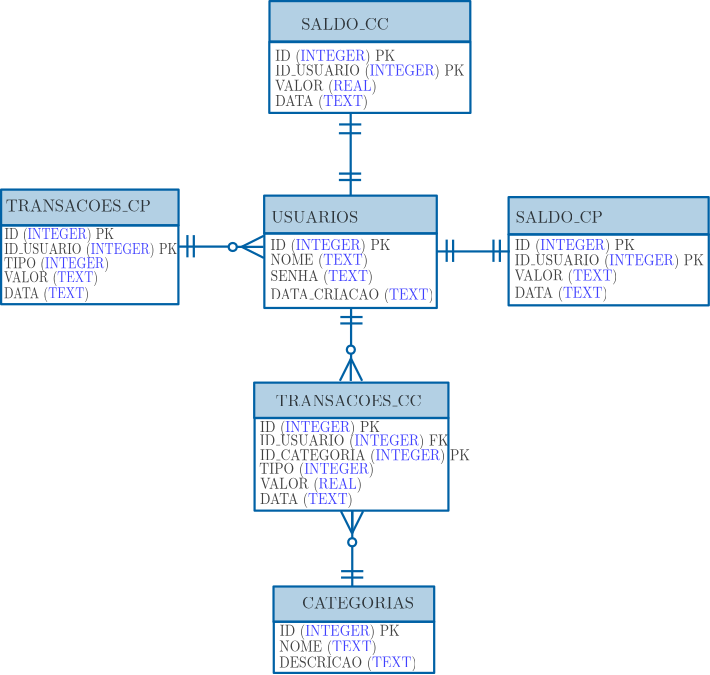 <?xml version="1.0"?>
<!DOCTYPE ipe SYSTEM "ipe.dtd">
<ipe version="70218" creator="Ipe 7.2.28">
<info created="D:20250212142424" modified="D:20250216180057"/>
<ipestyle name="basic">
<symbol name="arrow/arc(spx)">
<path stroke="sym-stroke" fill="sym-stroke" pen="sym-pen">
0 0 m
-1 0.333 l
-1 -0.333 l
h
</path>
</symbol>
<symbol name="arrow/farc(spx)">
<path stroke="sym-stroke" fill="white" pen="sym-pen">
0 0 m
-1 0.333 l
-1 -0.333 l
h
</path>
</symbol>
<symbol name="arrow/ptarc(spx)">
<path stroke="sym-stroke" fill="sym-stroke" pen="sym-pen">
0 0 m
-1 0.333 l
-0.8 0 l
-1 -0.333 l
h
</path>
</symbol>
<symbol name="arrow/fptarc(spx)">
<path stroke="sym-stroke" fill="white" pen="sym-pen">
0 0 m
-1 0.333 l
-0.8 0 l
-1 -0.333 l
h
</path>
</symbol>
<symbol name="mark/circle(sx)" transformations="translations">
<path fill="sym-stroke">
0.6 0 0 0.6 0 0 e
0.4 0 0 0.4 0 0 e
</path>
</symbol>
<symbol name="mark/disk(sx)" transformations="translations">
<path fill="sym-stroke">
0.6 0 0 0.6 0 0 e
</path>
</symbol>
<symbol name="mark/fdisk(sfx)" transformations="translations">
<group>
<path fill="sym-fill">
0.5 0 0 0.5 0 0 e
</path>
<path fill="sym-stroke" fillrule="eofill">
0.6 0 0 0.6 0 0 e
0.4 0 0 0.4 0 0 e
</path>
</group>
</symbol>
<symbol name="mark/box(sx)" transformations="translations">
<path fill="sym-stroke" fillrule="eofill">
-0.6 -0.6 m
0.6 -0.6 l
0.6 0.6 l
-0.6 0.6 l
h
-0.4 -0.4 m
0.4 -0.4 l
0.4 0.4 l
-0.4 0.4 l
h
</path>
</symbol>
<symbol name="mark/square(sx)" transformations="translations">
<path fill="sym-stroke">
-0.6 -0.6 m
0.6 -0.6 l
0.6 0.6 l
-0.6 0.6 l
h
</path>
</symbol>
<symbol name="mark/fsquare(sfx)" transformations="translations">
<group>
<path fill="sym-fill">
-0.5 -0.5 m
0.5 -0.5 l
0.5 0.5 l
-0.5 0.5 l
h
</path>
<path fill="sym-stroke" fillrule="eofill">
-0.6 -0.6 m
0.6 -0.6 l
0.6 0.6 l
-0.6 0.6 l
h
-0.4 -0.4 m
0.4 -0.4 l
0.4 0.4 l
-0.4 0.4 l
h
</path>
</group>
</symbol>
<symbol name="mark/cross(sx)" transformations="translations">
<group>
<path fill="sym-stroke">
-0.43 -0.57 m
0.57 0.43 l
0.43 0.57 l
-0.57 -0.43 l
h
</path>
<path fill="sym-stroke">
-0.43 0.57 m
0.57 -0.43 l
0.43 -0.57 l
-0.57 0.43 l
h
</path>
</group>
</symbol>
<symbol name="arrow/fnormal(spx)">
<path stroke="sym-stroke" fill="white" pen="sym-pen">
0 0 m
-1 0.333 l
-1 -0.333 l
h
</path>
</symbol>
<symbol name="arrow/pointed(spx)">
<path stroke="sym-stroke" fill="sym-stroke" pen="sym-pen">
0 0 m
-1 0.333 l
-0.8 0 l
-1 -0.333 l
h
</path>
</symbol>
<symbol name="arrow/fpointed(spx)">
<path stroke="sym-stroke" fill="white" pen="sym-pen">
0 0 m
-1 0.333 l
-0.8 0 l
-1 -0.333 l
h
</path>
</symbol>
<symbol name="arrow/linear(spx)">
<path stroke="sym-stroke" pen="sym-pen">
-1 0.333 m
0 0 l
-1 -0.333 l
</path>
</symbol>
<symbol name="arrow/fdouble(spx)">
<path stroke="sym-stroke" fill="white" pen="sym-pen">
0 0 m
-1 0.333 l
-1 -0.333 l
h
-1 0 m
-2 0.333 l
-2 -0.333 l
h
</path>
</symbol>
<symbol name="arrow/double(spx)">
<path stroke="sym-stroke" fill="sym-stroke" pen="sym-pen">
0 0 m
-1 0.333 l
-1 -0.333 l
h
-1 0 m
-2 0.333 l
-2 -0.333 l
h
</path>
</symbol>
<symbol name="arrow/mid-normal(spx)">
<path stroke="sym-stroke" fill="sym-stroke" pen="sym-pen">
0.5 0 m
-0.5 0.333 l
-0.5 -0.333 l
h
</path>
</symbol>
<symbol name="arrow/mid-fnormal(spx)">
<path stroke="sym-stroke" fill="white" pen="sym-pen">
0.5 0 m
-0.5 0.333 l
-0.5 -0.333 l
h
</path>
</symbol>
<symbol name="arrow/mid-pointed(spx)">
<path stroke="sym-stroke" fill="sym-stroke" pen="sym-pen">
0.5 0 m
-0.5 0.333 l
-0.3 0 l
-0.5 -0.333 l
h
</path>
</symbol>
<symbol name="arrow/mid-fpointed(spx)">
<path stroke="sym-stroke" fill="white" pen="sym-pen">
0.5 0 m
-0.5 0.333 l
-0.3 0 l
-0.5 -0.333 l
h
</path>
</symbol>
<symbol name="arrow/mid-double(spx)">
<path stroke="sym-stroke" fill="sym-stroke" pen="sym-pen">
1 0 m
0 0.333 l
0 -0.333 l
h
0 0 m
-1 0.333 l
-1 -0.333 l
h
</path>
</symbol>
<symbol name="arrow/mid-fdouble(spx)">
<path stroke="sym-stroke" fill="white" pen="sym-pen">
1 0 m
0 0.333 l
0 -0.333 l
h
0 0 m
-1 0.333 l
-1 -0.333 l
h
</path>
</symbol>
<anglesize name="22.5 deg" value="22.5"/>
<anglesize name="30 deg" value="30"/>
<anglesize name="45 deg" value="45"/>
<anglesize name="60 deg" value="60"/>
<anglesize name="90 deg" value="90"/>
<arrowsize name="large" value="10"/>
<arrowsize name="small" value="5"/>
<arrowsize name="tiny" value="3"/>
<color name="blue" value="0 0 1"/>
<color name="brown" value="0.647 0.165 0.165"/>
<color name="darkblue" value="0 0 0.545"/>
<color name="darkcyan" value="0 0.545 0.545"/>
<color name="darkgray" value="0.663"/>
<color name="darkgreen" value="0 0.392 0"/>
<color name="darkmagenta" value="0.545 0 0.545"/>
<color name="darkorange" value="1 0.549 0"/>
<color name="darkred" value="0.545 0 0"/>
<color name="gold" value="1 0.843 0"/>
<color name="gray" value="0.745"/>
<color name="green" value="0 1 0"/>
<color name="lightblue" value="0.678 0.847 0.902"/>
<color name="lightcyan" value="0.878 1 1"/>
<color name="lightgray" value="0.827"/>
<color name="lightgreen" value="0.565 0.933 0.565"/>
<color name="lightyellow" value="1 1 0.878"/>
<color name="navy" value="0 0 0.502"/>
<color name="orange" value="1 0.647 0"/>
<color name="pink" value="1 0.753 0.796"/>
<color name="purple" value="0.627 0.125 0.941"/>
<color name="red" value="1 0 0"/>
<color name="seagreen" value="0.18 0.545 0.341"/>
<color name="turquoise" value="0.251 0.878 0.816"/>
<color name="violet" value="0.933 0.51 0.933"/>
<color name="yellow" value="1 1 0"/>
<dashstyle name="dash dot dotted" value="[4 2 1 2 1 2] 0"/>
<dashstyle name="dash dotted" value="[4 2 1 2] 0"/>
<dashstyle name="dashed" value="[4] 0"/>
<dashstyle name="dotted" value="[1 3] 0"/>
<gridsize name="10 pts (~3.5 mm)" value="10"/>
<gridsize name="14 pts (~5 mm)" value="14"/>
<gridsize name="16 pts (~6 mm)" value="16"/>
<gridsize name="20 pts (~7 mm)" value="20"/>
<gridsize name="28 pts (~10 mm)" value="28"/>
<gridsize name="32 pts (~12 mm)" value="32"/>
<gridsize name="4 pts" value="4"/>
<gridsize name="56 pts (~20 mm)" value="56"/>
<gridsize name="8 pts (~3 mm)" value="8"/>
<opacity name="10%" value="0.1"/>
<opacity name="30%" value="0.3"/>
<opacity name="50%" value="0.5"/>
<opacity name="75%" value="0.75"/>
<pen name="fat" value="1.2"/>
<pen name="heavier" value="0.8"/>
<pen name="ultrafat" value="2"/>
<symbolsize name="large" value="5"/>
<symbolsize name="small" value="2"/>
<symbolsize name="tiny" value="1.1"/>
<textsize name="Huge" value="\Huge"/>
<textsize name="LARGE" value="\LARGE"/>
<textsize name="Large" value="\Large"/>
<textsize name="footnote" value="\footnotesize"/>
<textsize name="huge" value="\huge"/>
<textsize name="large" value="\large"/>
<textsize name="script" value="\scriptsize"/>
<textsize name="small" value="\small"/>
<textsize name="tiny" value="\tiny"/>
<textstyle name="center" begin="\begin{center}" end="\end{center}"/>
<textstyle name="item" begin="\begin{itemize}\item{}" end="\end{itemize}"/>
<textstyle name="itemize" begin="\begin{itemize}" end="\end{itemize}"/>
<tiling name="falling" angle="-60" step="4" width="1"/>
<tiling name="rising" angle="30" step="4" width="1"/>
</ipestyle>
<ipestyle name="colors">
<color name="aliceblue" value="0.941 0.973 1"/>
<color name="antiquewhite" value="0.98 0.922 0.843"/>
<color name="antiquewhite1" value="1 0.937 0.859"/>
<color name="antiquewhite2" value="0.933 0.875 0.8"/>
<color name="antiquewhite3" value="0.804 0.753 0.69"/>
<color name="antiquewhite4" value="0.545 0.514 0.471"/>
<color name="aquamarine" value="0.498 1 0.831"/>
<color name="aquamarine1" value="0.498 1 0.831"/>
<color name="aquamarine2" value="0.463 0.933 0.776"/>
<color name="aquamarine3" value="0.4 0.804 0.667"/>
<color name="aquamarine4" value="0.271 0.545 0.455"/>
<color name="azure" value="0.941 1 1"/>
<color name="azure1" value="0.941 1 1"/>
<color name="azure2" value="0.878 0.933 0.933"/>
<color name="azure3" value="0.757 0.804 0.804"/>
<color name="azure4" value="0.514 0.545 0.545"/>
<color name="beige" value="0.961 0.961 0.863"/>
<color name="bisque" value="1 0.894 0.769"/>
<color name="bisque1" value="1 0.894 0.769"/>
<color name="bisque2" value="0.933 0.835 0.718"/>
<color name="bisque3" value="0.804 0.718 0.62"/>
<color name="bisque4" value="0.545 0.49 0.42"/>
<color name="black" value="0"/>
<color name="blanchedalmond" value="1 0.922 0.804"/>
<color name="blue" value="0 0 1"/>
<color name="blue1" value="0 0 1"/>
<color name="blue2" value="0 0 0.933"/>
<color name="blue3" value="0 0 0.804"/>
<color name="blue4" value="0 0 0.545"/>
<color name="blueviolet" value="0.541 0.169 0.886"/>
<color name="brown" value="0.647 0.165 0.165"/>
<color name="brown1" value="1 0.251 0.251"/>
<color name="brown2" value="0.933 0.231 0.231"/>
<color name="brown3" value="0.804 0.2 0.2"/>
<color name="brown4" value="0.545 0.137 0.137"/>
<color name="burlywood" value="0.871 0.722 0.529"/>
<color name="burlywood1" value="1 0.827 0.608"/>
<color name="burlywood2" value="0.933 0.773 0.569"/>
<color name="burlywood3" value="0.804 0.667 0.49"/>
<color name="burlywood4" value="0.545 0.451 0.333"/>
<color name="cadetblue" value="0.373 0.62 0.627"/>
<color name="cadetblue1" value="0.596 0.961 1"/>
<color name="cadetblue2" value="0.557 0.898 0.933"/>
<color name="cadetblue3" value="0.478 0.773 0.804"/>
<color name="cadetblue4" value="0.325 0.525 0.545"/>
<color name="chartreuse" value="0.498 1 0"/>
<color name="chartreuse1" value="0.498 1 0"/>
<color name="chartreuse2" value="0.463 0.933 0"/>
<color name="chartreuse3" value="0.4 0.804 0"/>
<color name="chartreuse4" value="0.271 0.545 0"/>
<color name="chocolate" value="0.824 0.412 0.118"/>
<color name="chocolate1" value="1 0.498 0.141"/>
<color name="chocolate2" value="0.933 0.463 0.129"/>
<color name="chocolate3" value="0.804 0.4 0.114"/>
<color name="chocolate4" value="0.545 0.271 0.075"/>
<color name="coral" value="1 0.498 0.314"/>
<color name="coral1" value="1 0.447 0.337"/>
<color name="coral2" value="0.933 0.416 0.314"/>
<color name="coral3" value="0.804 0.357 0.271"/>
<color name="coral4" value="0.545 0.243 0.184"/>
<color name="cornflowerblue" value="0.392 0.584 0.929"/>
<color name="cornsilk" value="1 0.973 0.863"/>
<color name="cornsilk1" value="1 0.973 0.863"/>
<color name="cornsilk2" value="0.933 0.91 0.804"/>
<color name="cornsilk3" value="0.804 0.784 0.694"/>
<color name="cornsilk4" value="0.545 0.533 0.471"/>
<color name="cyan" value="0 1 1"/>
<color name="cyan1" value="0 1 1"/>
<color name="cyan2" value="0 0.933 0.933"/>
<color name="cyan3" value="0 0.804 0.804"/>
<color name="cyan4" value="0 0.545 0.545"/>
<color name="darkblue" value="0 0 0.545"/>
<color name="darkcyan" value="0 0.545 0.545"/>
<color name="darkgoldenrod" value="0.722 0.525 0.043"/>
<color name="darkgoldenrod1" value="1 0.725 0.059"/>
<color name="darkgoldenrod2" value="0.933 0.678 0.055"/>
<color name="darkgoldenrod3" value="0.804 0.584 0.047"/>
<color name="darkgoldenrod4" value="0.545 0.396 0.031"/>
<color name="darkgray" value="0.663"/>
<color name="darkgreen" value="0 0.392 0"/>
<color name="darkgrey" value="0.663"/>
<color name="darkkhaki" value="0.741 0.718 0.42"/>
<color name="darkmagenta" value="0.545 0 0.545"/>
<color name="darkolivegreen" value="0.333 0.42 0.184"/>
<color name="darkolivegreen1" value="0.792 1 0.439"/>
<color name="darkolivegreen2" value="0.737 0.933 0.408"/>
<color name="darkolivegreen3" value="0.635 0.804 0.353"/>
<color name="darkolivegreen4" value="0.431 0.545 0.239"/>
<color name="darkorange" value="1 0.549 0"/>
<color name="darkorange1" value="1 0.498 0"/>
<color name="darkorange2" value="0.933 0.463 0"/>
<color name="darkorange3" value="0.804 0.4 0"/>
<color name="darkorange4" value="0.545 0.271 0"/>
<color name="darkorchid" value="0.6 0.196 0.8"/>
<color name="darkorchid1" value="0.749 0.243 1"/>
<color name="darkorchid2" value="0.698 0.227 0.933"/>
<color name="darkorchid3" value="0.604 0.196 0.804"/>
<color name="darkorchid4" value="0.408 0.133 0.545"/>
<color name="darkred" value="0.545 0 0"/>
<color name="darksalmon" value="0.914 0.588 0.478"/>
<color name="darkseagreen" value="0.561 0.737 0.561"/>
<color name="darkseagreen1" value="0.757 1 0.757"/>
<color name="darkseagreen2" value="0.706 0.933 0.706"/>
<color name="darkseagreen3" value="0.608 0.804 0.608"/>
<color name="darkseagreen4" value="0.412 0.545 0.412"/>
<color name="darkslateblue" value="0.282 0.239 0.545"/>
<color name="darkslategray" value="0.184 0.31 0.31"/>
<color name="darkslategray1" value="0.592 1 1"/>
<color name="darkslategray2" value="0.553 0.933 0.933"/>
<color name="darkslategray3" value="0.475 0.804 0.804"/>
<color name="darkslategray4" value="0.322 0.545 0.545"/>
<color name="darkslategrey" value="0.184 0.31 0.31"/>
<color name="darkturquoise" value="0 0.808 0.82"/>
<color name="darkviolet" value="0.58 0 0.827"/>
<color name="deeppink" value="1 0.078 0.576"/>
<color name="deeppink1" value="1 0.078 0.576"/>
<color name="deeppink2" value="0.933 0.071 0.537"/>
<color name="deeppink3" value="0.804 0.063 0.463"/>
<color name="deeppink4" value="0.545 0.039 0.314"/>
<color name="deepskyblue" value="0 0.749 1"/>
<color name="deepskyblue1" value="0 0.749 1"/>
<color name="deepskyblue2" value="0 0.698 0.933"/>
<color name="deepskyblue3" value="0 0.604 0.804"/>
<color name="deepskyblue4" value="0 0.408 0.545"/>
<color name="dimgray" value="0.412"/>
<color name="dimgrey" value="0.412"/>
<color name="dodgerblue" value="0.118 0.565 1"/>
<color name="dodgerblue1" value="0.118 0.565 1"/>
<color name="dodgerblue2" value="0.11 0.525 0.933"/>
<color name="dodgerblue3" value="0.094 0.455 0.804"/>
<color name="dodgerblue4" value="0.063 0.306 0.545"/>
<color name="firebrick" value="0.698 0.133 0.133"/>
<color name="firebrick1" value="1 0.188 0.188"/>
<color name="firebrick2" value="0.933 0.173 0.173"/>
<color name="firebrick3" value="0.804 0.149 0.149"/>
<color name="firebrick4" value="0.545 0.102 0.102"/>
<color name="floralwhite" value="1 0.98 0.941"/>
<color name="forestgreen" value="0.133 0.545 0.133"/>
<color name="gainsboro" value="0.863"/>
<color name="ghostwhite" value="0.973 0.973 1"/>
<color name="gold" value="1 0.843 0"/>
<color name="gold1" value="1 0.843 0"/>
<color name="gold2" value="0.933 0.788 0"/>
<color name="gold3" value="0.804 0.678 0"/>
<color name="gold4" value="0.545 0.459 0"/>
<color name="goldenrod" value="0.855 0.647 0.125"/>
<color name="goldenrod1" value="1 0.757 0.145"/>
<color name="goldenrod2" value="0.933 0.706 0.133"/>
<color name="goldenrod3" value="0.804 0.608 0.114"/>
<color name="goldenrod4" value="0.545 0.412 0.078"/>
<color name="gray" value="0.745"/>
<color name="gray0" value="0"/>
<color name="gray1" value="0.012"/>
<color name="gray10" value="0.102"/>
<color name="gray100" value="1"/>
<color name="gray11" value="0.11"/>
<color name="gray12" value="0.122"/>
<color name="gray13" value="0.129"/>
<color name="gray14" value="0.141"/>
<color name="gray15" value="0.149"/>
<color name="gray16" value="0.161"/>
<color name="gray17" value="0.169"/>
<color name="gray18" value="0.18"/>
<color name="gray19" value="0.188"/>
<color name="gray2" value="0.02"/>
<color name="gray20" value="0.2"/>
<color name="gray21" value="0.212"/>
<color name="gray22" value="0.22"/>
<color name="gray23" value="0.231"/>
<color name="gray24" value="0.239"/>
<color name="gray25" value="0.251"/>
<color name="gray26" value="0.259"/>
<color name="gray27" value="0.271"/>
<color name="gray28" value="0.278"/>
<color name="gray29" value="0.29"/>
<color name="gray3" value="0.031"/>
<color name="gray30" value="0.302"/>
<color name="gray31" value="0.31"/>
<color name="gray32" value="0.322"/>
<color name="gray33" value="0.329"/>
<color name="gray34" value="0.341"/>
<color name="gray35" value="0.349"/>
<color name="gray36" value="0.361"/>
<color name="gray37" value="0.369"/>
<color name="gray38" value="0.38"/>
<color name="gray39" value="0.388"/>
<color name="gray4" value="0.039"/>
<color name="gray40" value="0.4"/>
<color name="gray41" value="0.412"/>
<color name="gray42" value="0.42"/>
<color name="gray43" value="0.431"/>
<color name="gray44" value="0.439"/>
<color name="gray45" value="0.451"/>
<color name="gray46" value="0.459"/>
<color name="gray47" value="0.471"/>
<color name="gray48" value="0.478"/>
<color name="gray49" value="0.49"/>
<color name="gray5" value="0.051"/>
<color name="gray50" value="0.498"/>
<color name="gray51" value="0.51"/>
<color name="gray52" value="0.522"/>
<color name="gray53" value="0.529"/>
<color name="gray54" value="0.541"/>
<color name="gray55" value="0.549"/>
<color name="gray56" value="0.561"/>
<color name="gray57" value="0.569"/>
<color name="gray58" value="0.58"/>
<color name="gray59" value="0.588"/>
<color name="gray6" value="0.059"/>
<color name="gray60" value="0.6"/>
<color name="gray61" value="0.612"/>
<color name="gray62" value="0.62"/>
<color name="gray63" value="0.631"/>
<color name="gray64" value="0.639"/>
<color name="gray65" value="0.651"/>
<color name="gray66" value="0.659"/>
<color name="gray67" value="0.671"/>
<color name="gray68" value="0.678"/>
<color name="gray69" value="0.69"/>
<color name="gray7" value="0.071"/>
<color name="gray70" value="0.702"/>
<color name="gray71" value="0.71"/>
<color name="gray72" value="0.722"/>
<color name="gray73" value="0.729"/>
<color name="gray74" value="0.741"/>
<color name="gray75" value="0.749"/>
<color name="gray76" value="0.761"/>
<color name="gray77" value="0.769"/>
<color name="gray78" value="0.78"/>
<color name="gray79" value="0.788"/>
<color name="gray8" value="0.078"/>
<color name="gray80" value="0.8"/>
<color name="gray81" value="0.812"/>
<color name="gray82" value="0.82"/>
<color name="gray83" value="0.831"/>
<color name="gray84" value="0.839"/>
<color name="gray85" value="0.851"/>
<color name="gray86" value="0.859"/>
<color name="gray87" value="0.871"/>
<color name="gray88" value="0.878"/>
<color name="gray89" value="0.89"/>
<color name="gray9" value="0.09"/>
<color name="gray90" value="0.898"/>
<color name="gray91" value="0.91"/>
<color name="gray92" value="0.922"/>
<color name="gray93" value="0.929"/>
<color name="gray94" value="0.941"/>
<color name="gray95" value="0.949"/>
<color name="gray96" value="0.961"/>
<color name="gray97" value="0.969"/>
<color name="gray98" value="0.98"/>
<color name="gray99" value="0.988"/>
<color name="green" value="0 1 0"/>
<color name="green1" value="0 1 0"/>
<color name="green2" value="0 0.933 0"/>
<color name="green3" value="0 0.804 0"/>
<color name="green4" value="0 0.545 0"/>
<color name="greenyellow" value="0.678 1 0.184"/>
<color name="grey" value="0.745"/>
<color name="grey0" value="0"/>
<color name="grey1" value="0.012"/>
<color name="grey10" value="0.102"/>
<color name="grey100" value="1"/>
<color name="grey11" value="0.11"/>
<color name="grey12" value="0.122"/>
<color name="grey13" value="0.129"/>
<color name="grey14" value="0.141"/>
<color name="grey15" value="0.149"/>
<color name="grey16" value="0.161"/>
<color name="grey17" value="0.169"/>
<color name="grey18" value="0.18"/>
<color name="grey19" value="0.188"/>
<color name="grey2" value="0.02"/>
<color name="grey20" value="0.2"/>
<color name="grey21" value="0.212"/>
<color name="grey22" value="0.22"/>
<color name="grey23" value="0.231"/>
<color name="grey24" value="0.239"/>
<color name="grey25" value="0.251"/>
<color name="grey26" value="0.259"/>
<color name="grey27" value="0.271"/>
<color name="grey28" value="0.278"/>
<color name="grey29" value="0.29"/>
<color name="grey3" value="0.031"/>
<color name="grey30" value="0.302"/>
<color name="grey31" value="0.31"/>
<color name="grey32" value="0.322"/>
<color name="grey33" value="0.329"/>
<color name="grey34" value="0.341"/>
<color name="grey35" value="0.349"/>
<color name="grey36" value="0.361"/>
<color name="grey37" value="0.369"/>
<color name="grey38" value="0.38"/>
<color name="grey39" value="0.388"/>
<color name="grey4" value="0.039"/>
<color name="grey40" value="0.4"/>
<color name="grey41" value="0.412"/>
<color name="grey42" value="0.42"/>
<color name="grey43" value="0.431"/>
<color name="grey44" value="0.439"/>
<color name="grey45" value="0.451"/>
<color name="grey46" value="0.459"/>
<color name="grey47" value="0.471"/>
<color name="grey48" value="0.478"/>
<color name="grey49" value="0.49"/>
<color name="grey5" value="0.051"/>
<color name="grey50" value="0.498"/>
<color name="grey51" value="0.51"/>
<color name="grey52" value="0.522"/>
<color name="grey53" value="0.529"/>
<color name="grey54" value="0.541"/>
<color name="grey55" value="0.549"/>
<color name="grey56" value="0.561"/>
<color name="grey57" value="0.569"/>
<color name="grey58" value="0.58"/>
<color name="grey59" value="0.588"/>
<color name="grey6" value="0.059"/>
<color name="grey60" value="0.6"/>
<color name="grey61" value="0.612"/>
<color name="grey62" value="0.62"/>
<color name="grey63" value="0.631"/>
<color name="grey64" value="0.639"/>
<color name="grey65" value="0.651"/>
<color name="grey66" value="0.659"/>
<color name="grey67" value="0.671"/>
<color name="grey68" value="0.678"/>
<color name="grey69" value="0.69"/>
<color name="grey7" value="0.071"/>
<color name="grey70" value="0.702"/>
<color name="grey71" value="0.71"/>
<color name="grey72" value="0.722"/>
<color name="grey73" value="0.729"/>
<color name="grey74" value="0.741"/>
<color name="grey75" value="0.749"/>
<color name="grey76" value="0.761"/>
<color name="grey77" value="0.769"/>
<color name="grey78" value="0.78"/>
<color name="grey79" value="0.788"/>
<color name="grey8" value="0.078"/>
<color name="grey80" value="0.8"/>
<color name="grey81" value="0.812"/>
<color name="grey82" value="0.82"/>
<color name="grey83" value="0.831"/>
<color name="grey84" value="0.839"/>
<color name="grey85" value="0.851"/>
<color name="grey86" value="0.859"/>
<color name="grey87" value="0.871"/>
<color name="grey88" value="0.878"/>
<color name="grey89" value="0.89"/>
<color name="grey9" value="0.09"/>
<color name="grey90" value="0.898"/>
<color name="grey91" value="0.91"/>
<color name="grey92" value="0.922"/>
<color name="grey93" value="0.929"/>
<color name="grey94" value="0.941"/>
<color name="grey95" value="0.949"/>
<color name="grey96" value="0.961"/>
<color name="grey97" value="0.969"/>
<color name="grey98" value="0.98"/>
<color name="grey99" value="0.988"/>
<color name="honeydew" value="0.941 1 0.941"/>
<color name="honeydew1" value="0.941 1 0.941"/>
<color name="honeydew2" value="0.878 0.933 0.878"/>
<color name="honeydew3" value="0.757 0.804 0.757"/>
<color name="honeydew4" value="0.514 0.545 0.514"/>
<color name="hotpink" value="1 0.412 0.706"/>
<color name="hotpink1" value="1 0.431 0.706"/>
<color name="hotpink2" value="0.933 0.416 0.655"/>
<color name="hotpink3" value="0.804 0.376 0.565"/>
<color name="hotpink4" value="0.545 0.227 0.384"/>
<color name="indianred" value="0.804 0.361 0.361"/>
<color name="indianred1" value="1 0.416 0.416"/>
<color name="indianred2" value="0.933 0.388 0.388"/>
<color name="indianred3" value="0.804 0.333 0.333"/>
<color name="indianred4" value="0.545 0.227 0.227"/>
<color name="ivory" value="1 1 0.941"/>
<color name="ivory1" value="1 1 0.941"/>
<color name="ivory2" value="0.933 0.933 0.878"/>
<color name="ivory3" value="0.804 0.804 0.757"/>
<color name="ivory4" value="0.545 0.545 0.514"/>
<color name="khaki" value="0.941 0.902 0.549"/>
<color name="khaki1" value="1 0.965 0.561"/>
<color name="khaki2" value="0.933 0.902 0.522"/>
<color name="khaki3" value="0.804 0.776 0.451"/>
<color name="khaki4" value="0.545 0.525 0.306"/>
<color name="lavender" value="0.902 0.902 0.98"/>
<color name="lavenderblush" value="1 0.941 0.961"/>
<color name="lavenderblush1" value="1 0.941 0.961"/>
<color name="lavenderblush2" value="0.933 0.878 0.898"/>
<color name="lavenderblush3" value="0.804 0.757 0.773"/>
<color name="lavenderblush4" value="0.545 0.514 0.525"/>
<color name="lawngreen" value="0.486 0.988 0"/>
<color name="lemonchiffon" value="1 0.98 0.804"/>
<color name="lemonchiffon1" value="1 0.98 0.804"/>
<color name="lemonchiffon2" value="0.933 0.914 0.749"/>
<color name="lemonchiffon3" value="0.804 0.788 0.647"/>
<color name="lemonchiffon4" value="0.545 0.537 0.439"/>
<color name="lightblue" value="0.678 0.847 0.902"/>
<color name="lightblue1" value="0.749 0.937 1"/>
<color name="lightblue2" value="0.698 0.875 0.933"/>
<color name="lightblue3" value="0.604 0.753 0.804"/>
<color name="lightblue4" value="0.408 0.514 0.545"/>
<color name="lightcoral" value="0.941 0.502 0.502"/>
<color name="lightcyan" value="0.878 1 1"/>
<color name="lightcyan1" value="0.878 1 1"/>
<color name="lightcyan2" value="0.82 0.933 0.933"/>
<color name="lightcyan3" value="0.706 0.804 0.804"/>
<color name="lightcyan4" value="0.478 0.545 0.545"/>
<color name="lightgoldenrod" value="0.933 0.867 0.51"/>
<color name="lightgoldenrod1" value="1 0.925 0.545"/>
<color name="lightgoldenrod2" value="0.933 0.863 0.51"/>
<color name="lightgoldenrod3" value="0.804 0.745 0.439"/>
<color name="lightgoldenrod4" value="0.545 0.506 0.298"/>
<color name="lightgoldenrodyellow" value="0.98 0.98 0.824"/>
<color name="lightgray" value="0.827"/>
<color name="lightgreen" value="0.565 0.933 0.565"/>
<color name="lightgrey" value="0.827"/>
<color name="lightpink" value="1 0.714 0.757"/>
<color name="lightpink1" value="1 0.682 0.725"/>
<color name="lightpink2" value="0.933 0.635 0.678"/>
<color name="lightpink3" value="0.804 0.549 0.584"/>
<color name="lightpink4" value="0.545 0.373 0.396"/>
<color name="lightsalmon" value="1 0.627 0.478"/>
<color name="lightsalmon1" value="1 0.627 0.478"/>
<color name="lightsalmon2" value="0.933 0.584 0.447"/>
<color name="lightsalmon3" value="0.804 0.506 0.384"/>
<color name="lightsalmon4" value="0.545 0.341 0.259"/>
<color name="lightseagreen" value="0.125 0.698 0.667"/>
<color name="lightskyblue" value="0.529 0.808 0.98"/>
<color name="lightskyblue1" value="0.69 0.886 1"/>
<color name="lightskyblue2" value="0.643 0.827 0.933"/>
<color name="lightskyblue3" value="0.553 0.714 0.804"/>
<color name="lightskyblue4" value="0.376 0.482 0.545"/>
<color name="lightslateblue" value="0.518 0.439 1"/>
<color name="lightslategray" value="0.467 0.533 0.6"/>
<color name="lightslategrey" value="0.467 0.533 0.6"/>
<color name="lightsteelblue" value="0.69 0.769 0.871"/>
<color name="lightsteelblue1" value="0.792 0.882 1"/>
<color name="lightsteelblue2" value="0.737 0.824 0.933"/>
<color name="lightsteelblue3" value="0.635 0.71 0.804"/>
<color name="lightsteelblue4" value="0.431 0.482 0.545"/>
<color name="lightyellow" value="1 1 0.878"/>
<color name="lightyellow1" value="1 1 0.878"/>
<color name="lightyellow2" value="0.933 0.933 0.82"/>
<color name="lightyellow3" value="0.804 0.804 0.706"/>
<color name="lightyellow4" value="0.545 0.545 0.478"/>
<color name="limegreen" value="0.196 0.804 0.196"/>
<color name="linen" value="0.98 0.941 0.902"/>
<color name="magenta" value="1 0 1"/>
<color name="magenta1" value="1 0 1"/>
<color name="magenta2" value="0.933 0 0.933"/>
<color name="magenta3" value="0.804 0 0.804"/>
<color name="magenta4" value="0.545 0 0.545"/>
<color name="maroon" value="0.69 0.188 0.376"/>
<color name="maroon1" value="1 0.204 0.702"/>
<color name="maroon2" value="0.933 0.188 0.655"/>
<color name="maroon3" value="0.804 0.161 0.565"/>
<color name="maroon4" value="0.545 0.11 0.384"/>
<color name="mediumaquamarine" value="0.4 0.804 0.667"/>
<color name="mediumblue" value="0 0 0.804"/>
<color name="mediumorchid" value="0.729 0.333 0.827"/>
<color name="mediumorchid1" value="0.878 0.4 1"/>
<color name="mediumorchid2" value="0.82 0.373 0.933"/>
<color name="mediumorchid3" value="0.706 0.322 0.804"/>
<color name="mediumorchid4" value="0.478 0.216 0.545"/>
<color name="mediumpurple" value="0.576 0.439 0.859"/>
<color name="mediumpurple1" value="0.671 0.51 1"/>
<color name="mediumpurple2" value="0.624 0.475 0.933"/>
<color name="mediumpurple3" value="0.537 0.408 0.804"/>
<color name="mediumpurple4" value="0.365 0.278 0.545"/>
<color name="mediumseagreen" value="0.235 0.702 0.443"/>
<color name="mediumslateblue" value="0.482 0.408 0.933"/>
<color name="mediumspringgreen" value="0 0.98 0.604"/>
<color name="mediumturquoise" value="0.282 0.82 0.8"/>
<color name="mediumvioletred" value="0.78 0.082 0.522"/>
<color name="midnightblue" value="0.098 0.098 0.439"/>
<color name="mintcream" value="0.961 1 0.98"/>
<color name="mistyrose" value="1 0.894 0.882"/>
<color name="mistyrose1" value="1 0.894 0.882"/>
<color name="mistyrose2" value="0.933 0.835 0.824"/>
<color name="mistyrose3" value="0.804 0.718 0.71"/>
<color name="mistyrose4" value="0.545 0.49 0.482"/>
<color name="moccasin" value="1 0.894 0.71"/>
<color name="myblue" value="0 0.38 0.647"/>
<color name="navajowhite" value="1 0.871 0.678"/>
<color name="navajowhite1" value="1 0.871 0.678"/>
<color name="navajowhite2" value="0.933 0.812 0.631"/>
<color name="navajowhite3" value="0.804 0.702 0.545"/>
<color name="navajowhite4" value="0.545 0.475 0.369"/>
<color name="navy" value="0 0 0.502"/>
<color name="navyblue" value="0 0 0.502"/>
<color name="oldlace" value="0.992 0.961 0.902"/>
<color name="olivedrab" value="0.42 0.557 0.137"/>
<color name="olivedrab1" value="0.753 1 0.243"/>
<color name="olivedrab2" value="0.702 0.933 0.227"/>
<color name="olivedrab3" value="0.604 0.804 0.196"/>
<color name="olivedrab4" value="0.412 0.545 0.133"/>
<color name="orange" value="1 0.647 0"/>
<color name="orange1" value="1 0.647 0"/>
<color name="orange2" value="0.933 0.604 0"/>
<color name="orange3" value="0.804 0.522 0"/>
<color name="orange4" value="0.545 0.353 0"/>
<color name="orangered" value="1 0.271 0"/>
<color name="orangered1" value="1 0.271 0"/>
<color name="orangered2" value="0.933 0.251 0"/>
<color name="orangered3" value="0.804 0.216 0"/>
<color name="orangered4" value="0.545 0.145 0"/>
<color name="orchid" value="0.855 0.439 0.839"/>
<color name="orchid1" value="1 0.514 0.98"/>
<color name="orchid2" value="0.933 0.478 0.914"/>
<color name="orchid3" value="0.804 0.412 0.788"/>
<color name="orchid4" value="0.545 0.278 0.537"/>
<color name="palegoldenrod" value="0.933 0.91 0.667"/>
<color name="palegreen" value="0.596 0.984 0.596"/>
<color name="palegreen1" value="0.604 1 0.604"/>
<color name="palegreen2" value="0.565 0.933 0.565"/>
<color name="palegreen3" value="0.486 0.804 0.486"/>
<color name="palegreen4" value="0.329 0.545 0.329"/>
<color name="paleturquoise" value="0.686 0.933 0.933"/>
<color name="paleturquoise1" value="0.733 1 1"/>
<color name="paleturquoise2" value="0.682 0.933 0.933"/>
<color name="paleturquoise3" value="0.588 0.804 0.804"/>
<color name="paleturquoise4" value="0.4 0.545 0.545"/>
<color name="palevioletred" value="0.859 0.439 0.576"/>
<color name="palevioletred1" value="1 0.51 0.671"/>
<color name="palevioletred2" value="0.933 0.475 0.624"/>
<color name="palevioletred3" value="0.804 0.408 0.537"/>
<color name="palevioletred4" value="0.545 0.278 0.365"/>
<color name="papayawhip" value="1 0.937 0.835"/>
<color name="peachpuff" value="1 0.855 0.725"/>
<color name="peachpuff1" value="1 0.855 0.725"/>
<color name="peachpuff2" value="0.933 0.796 0.678"/>
<color name="peachpuff3" value="0.804 0.686 0.584"/>
<color name="peachpuff4" value="0.545 0.467 0.396"/>
<color name="peru" value="0.804 0.522 0.247"/>
<color name="pink" value="1 0.753 0.796"/>
<color name="pink1" value="1 0.71 0.773"/>
<color name="pink2" value="0.933 0.663 0.722"/>
<color name="pink3" value="0.804 0.569 0.62"/>
<color name="pink4" value="0.545 0.388 0.424"/>
<color name="plum" value="0.867 0.627 0.867"/>
<color name="plum1" value="1 0.733 1"/>
<color name="plum2" value="0.933 0.682 0.933"/>
<color name="plum3" value="0.804 0.588 0.804"/>
<color name="plum4" value="0.545 0.4 0.545"/>
<color name="powderblue" value="0.69 0.878 0.902"/>
<color name="purple" value="0.627 0.125 0.941"/>
<color name="purple1" value="0.608 0.188 1"/>
<color name="purple2" value="0.569 0.173 0.933"/>
<color name="purple3" value="0.49 0.149 0.804"/>
<color name="purple4" value="0.333 0.102 0.545"/>
<color name="red" value="1 0 0"/>
<color name="red1" value="1 0 0"/>
<color name="red2" value="0.933 0 0"/>
<color name="red3" value="0.804 0 0"/>
<color name="red4" value="0.545 0 0"/>
<color name="rosybrown" value="0.737 0.561 0.561"/>
<color name="rosybrown1" value="1 0.757 0.757"/>
<color name="rosybrown2" value="0.933 0.706 0.706"/>
<color name="rosybrown3" value="0.804 0.608 0.608"/>
<color name="rosybrown4" value="0.545 0.412 0.412"/>
<color name="royalblue" value="0.255 0.412 0.882"/>
<color name="royalblue1" value="0.282 0.463 1"/>
<color name="royalblue2" value="0.263 0.431 0.933"/>
<color name="royalblue3" value="0.227 0.373 0.804"/>
<color name="royalblue4" value="0.153 0.251 0.545"/>
<color name="saddlebrown" value="0.545 0.271 0.075"/>
<color name="salmon" value="0.98 0.502 0.447"/>
<color name="salmon1" value="1 0.549 0.412"/>
<color name="salmon2" value="0.933 0.51 0.384"/>
<color name="salmon3" value="0.804 0.439 0.329"/>
<color name="salmon4" value="0.545 0.298 0.224"/>
<color name="sandybrown" value="0.957 0.643 0.376"/>
<color name="seagreen" value="0.18 0.545 0.341"/>
<color name="seagreen1" value="0.329 1 0.624"/>
<color name="seagreen2" value="0.306 0.933 0.58"/>
<color name="seagreen3" value="0.263 0.804 0.502"/>
<color name="seagreen4" value="0.18 0.545 0.341"/>
<color name="seashell" value="1 0.961 0.933"/>
<color name="seashell1" value="1 0.961 0.933"/>
<color name="seashell2" value="0.933 0.898 0.871"/>
<color name="seashell3" value="0.804 0.773 0.749"/>
<color name="seashell4" value="0.545 0.525 0.51"/>
<color name="sienna" value="0.627 0.322 0.176"/>
<color name="sienna1" value="1 0.51 0.278"/>
<color name="sienna2" value="0.933 0.475 0.259"/>
<color name="sienna3" value="0.804 0.408 0.224"/>
<color name="sienna4" value="0.545 0.278 0.149"/>
<color name="skyblue" value="0.529 0.808 0.922"/>
<color name="skyblue1" value="0.529 0.808 1"/>
<color name="skyblue2" value="0.494 0.753 0.933"/>
<color name="skyblue3" value="0.424 0.651 0.804"/>
<color name="skyblue4" value="0.29 0.439 0.545"/>
<color name="slateblue" value="0.416 0.353 0.804"/>
<color name="slateblue1" value="0.514 0.435 1"/>
<color name="slateblue2" value="0.478 0.404 0.933"/>
<color name="slateblue3" value="0.412 0.349 0.804"/>
<color name="slateblue4" value="0.278 0.235 0.545"/>
<color name="slategray" value="0.439 0.502 0.565"/>
<color name="slategray1" value="0.776 0.886 1"/>
<color name="slategray2" value="0.725 0.827 0.933"/>
<color name="slategray3" value="0.624 0.714 0.804"/>
<color name="slategray4" value="0.424 0.482 0.545"/>
<color name="slategrey" value="0.439 0.502 0.565"/>
<color name="snow" value="1 0.98 0.98"/>
<color name="snow1" value="1 0.98 0.98"/>
<color name="snow2" value="0.933 0.914 0.914"/>
<color name="snow3" value="0.804 0.788 0.788"/>
<color name="snow4" value="0.545 0.537 0.537"/>
<color name="springgreen" value="0 1 0.498"/>
<color name="springgreen1" value="0 1 0.498"/>
<color name="springgreen2" value="0 0.933 0.463"/>
<color name="springgreen3" value="0 0.804 0.4"/>
<color name="springgreen4" value="0 0.545 0.271"/>
<color name="steelblue" value="0.275 0.51 0.706"/>
<color name="steelblue1" value="0.388 0.722 1"/>
<color name="steelblue2" value="0.361 0.675 0.933"/>
<color name="steelblue3" value="0.31 0.58 0.804"/>
<color name="steelblue4" value="0.212 0.392 0.545"/>
<color name="tan" value="0.824 0.706 0.549"/>
<color name="tan1" value="1 0.647 0.31"/>
<color name="tan2" value="0.933 0.604 0.286"/>
<color name="tan3" value="0.804 0.522 0.247"/>
<color name="tan4" value="0.545 0.353 0.169"/>
<color name="thistle" value="0.847 0.749 0.847"/>
<color name="thistle1" value="1 0.882 1"/>
<color name="thistle2" value="0.933 0.824 0.933"/>
<color name="thistle3" value="0.804 0.71 0.804"/>
<color name="thistle4" value="0.545 0.482 0.545"/>
<color name="tomato" value="1 0.388 0.278"/>
<color name="tomato1" value="1 0.388 0.278"/>
<color name="tomato2" value="0.933 0.361 0.259"/>
<color name="tomato3" value="0.804 0.31 0.224"/>
<color name="tomato4" value="0.545 0.212 0.149"/>
<color name="turquoise" value="0.251 0.878 0.816"/>
<color name="turquoise1" value="0 0.961 1"/>
<color name="turquoise2" value="0 0.898 0.933"/>
<color name="turquoise3" value="0 0.773 0.804"/>
<color name="turquoise4" value="0 0.525 0.545"/>
<color name="violet" value="0.933 0.51 0.933"/>
<color name="violetred" value="0.816 0.125 0.565"/>
<color name="violetred1" value="1 0.243 0.588"/>
<color name="violetred2" value="0.933 0.227 0.549"/>
<color name="violetred3" value="0.804 0.196 0.471"/>
<color name="violetred4" value="0.545 0.133 0.322"/>
<color name="wheat" value="0.961 0.871 0.702"/>
<color name="wheat1" value="1 0.906 0.729"/>
<color name="wheat2" value="0.933 0.847 0.682"/>
<color name="wheat3" value="0.804 0.729 0.588"/>
<color name="wheat4" value="0.545 0.494 0.4"/>
<color name="white" value="1"/>
<color name="whitesmoke" value="0.961"/>
<color name="yellow" value="1 1 0"/>
<color name="yellow1" value="1 1 0"/>
<color name="yellow2" value="0.933 0.933 0"/>
<color name="yellow3" value="0.804 0.804 0"/>
<color name="yellow4" value="0.545 0.545 0"/>
<color name="yellowgreen" value="0.604 0.804 0.196"/>
</ipestyle>
<page>
<layer name="alpha"/>
<layer name="beta"/>
<view layers="beta" active="beta"/>
<path layer="alpha" matrix="1.37659 0 0 1 46.0587 34.32" stroke="myblue" fill="myblue" pen="heavier" opacity="30%" stroke-opacity="opaque">
48 704 m
48 688 l
80 688 l
80 704 l
h
</path>
<text matrix="0.6 0 0 0.6 88.332 310.735" pos="54.0168 696.377" stroke="black" type="label" width="52.57" height="6.808" depth="0" valign="baseline" opacity="75%">SALDO\_CC</text>
<path matrix="1 0 0 1 116.136 34.32" stroke="myblue" fill="myblue" pen="heavier" opacity="30%" stroke-opacity="opaque">
48 704 m
48 688 l
80 688 l
80 704 l
h
</path>
<text matrix="0.6 0 0 0.6 136.332 310.735" pos="54.0168 696.377" stroke="black" type="label" width="32.821" height="6.918" depth="0" valign="baseline" opacity="75%">Editora</text>
<path matrix="1 0 0 1 168.136 34.32" stroke="myblue" fill="myblue" pen="heavier" opacity="30%" stroke-opacity="opaque">
48 704 m
48 688 l
80 688 l
80 704 l
h
</path>
<path matrix="1 0 0 1 116.135 -13.68" stroke="myblue" fill="myblue" pen="heavier" opacity="30%" stroke-opacity="opaque">
48 704 m
48 688 l
80 688 l
80 704 l
h
</path>
<text matrix="0.6 0 0 0.6 140.332 262.735" pos="54.0168 696.377" stroke="black" type="label" width="23.136" height="6.808" depth="0" valign="baseline" opacity="75%">Livro</text>
<path matrix="0 1 -1 0 839.845 482.145" stroke="myblue" pen="heavier">
200 684 m
200 676 l
</path>
<path matrix="0 1 -1 0 839.797 482.219" stroke="myblue" pen="heavier">
200 684 m
196 676 l
</path>
<path matrix="0 1 -1 0 839.797 482.219" stroke="myblue" pen="heavier">
200 684 m
204 676 l
</path>
<path matrix="0 -1 1 0 -479.631 882.131" stroke="myblue" pen="heavier">
200 684 m
200 676 l
</path>
<path matrix="0 -1 1 0 -479.583 882.057" stroke="myblue" pen="heavier">
200 684 m
196 676 l
</path>
<path matrix="0 -1 1 0 -479.583 882.057" stroke="myblue" pen="heavier">
200 684 m
204 676 l
</path>
<path matrix="1 0 0 1 -16 84" stroke="myblue" pen="heavier">
195.753 638.294 m
195.753 606.384 l
</path>
<path matrix="1 0 0 1 -16 84" stroke="myblue" pen="heavier">
220.15 598.226 m
250.299 598.226 l
250.299 637.968 l
</path>
<path matrix="1 0 0 1 -15.6835 35.8243" stroke="myblue" pen="heavier">
195.753 638.294 m
195.753 606.384 l
</path>
<path matrix="1 0 0 1 116.669 -61.54" stroke="myblue" fill="myblue" pen="heavier" opacity="30%" stroke-opacity="opaque">
48 704 m
48 688 l
80 688 l
80 704 l
h
</path>
<text matrix="0.6 0 0 0.6 140.866 214.875" pos="54.0168 696.377" stroke="black" type="label" width="21.309" height="6.808" depth="0" valign="baseline" opacity="75%">Nota</text>
<path matrix="-1 0 0 -1 327.916 1398.09" stroke="myblue" pen="heavier">
200 684 m
200 676 l
</path>
<path matrix="-1 0 0 -1 327.842 1398.05" stroke="myblue" pen="heavier">
200 684 m
196 676 l
</path>
<path matrix="-1 0 0 -1 327.842 1398.05" stroke="myblue" pen="heavier">
200 684 m
204 676 l
</path>
<path matrix="-1 0 0 -1 434.307 1398.2" stroke="myblue" pen="heavier">
200 684 m
200 676 l
</path>
<path matrix="-1 0 0 -1 434.233 1398.16" stroke="myblue" pen="heavier">
200 684 m
196 676 l
</path>
<path matrix="-1 0 0 -1 434.233 1398.16" stroke="myblue" pen="heavier">
200 684 m
204 676 l
</path>
<path matrix="1 0 0 1 -20.295 14.6086" stroke="myblue" pen="heavier">
200 684 m
200 676 l
</path>
<path matrix="1 0 0 1 -20.221 14.6486" stroke="myblue" pen="heavier">
200 684 m
196 676 l
</path>
<path matrix="1 0 0 1 -20.221 14.6486" stroke="myblue" pen="heavier">
200 684 m
204 676 l
</path>
<path matrix="1 0 0 1 -20.0299 -33.451" stroke="myblue" pen="heavier">
200 684 m
200 676 l
</path>
<path matrix="1 0 0 1 -19.9559 -33.411" stroke="myblue" pen="heavier">
200 684 m
196 676 l
</path>
<path matrix="1 0 0 1 -19.9559 -33.411" stroke="myblue" pen="heavier">
200 684 m
204 676 l
</path>
<path matrix="-1 0 0 -1 380.011 1371.45" stroke="myblue" pen="heavier">
196 700 m
204 700 l
</path>
<path matrix="-1 0 0 -1 379.988 1368.68" stroke="myblue" pen="heavier">
196 700 m
204 700 l
</path>
<path matrix="-1 0 0 -1 379.645 1418.99" stroke="myblue" pen="heavier">
196 700 m
204 700 l
</path>
<path matrix="-1 0 0 -1 379.622 1416.22" stroke="myblue" pen="heavier">
196 700 m
204 700 l
</path>
<path matrix="-1 0 0 -1 327.862 1411.69" stroke="myblue" pen="heavier">
196 700 m
204 700 l
</path>
<path matrix="0 -1 1 0 -546.767 882.328" stroke="myblue" pen="heavier">
196 700 m
204 700 l
</path>
<path matrix="0 -1 1 0 -492.481 882.127" stroke="myblue" pen="heavier">
196 700 m
204 700 l
</path>
<path matrix="0 0.36 -0.36 0 414.706 581.796" stroke="myblue" fill="white" pen="heavier">
4 0 0 4 200 652 e
</path>
<path matrix="0 0.36 -0.36 0 469.128 638.127" stroke="myblue" fill="white" pen="heavier">
4 0 0 4 200 652 e
</path>
<text matrix="0.6 0 0 0.6 150.64 289.479" pos="54.0168 696.377" stroke="black" type="label" width="49.813" height="6.926" depth="1.93" valign="baseline" opacity="75%">é publicado</text>
<text matrix="0.6 0 0 0.6 180.265 267.126" pos="54.0168 696.377" stroke="black" type="label" width="28.255" height="6.918" depth="0" valign="baseline" opacity="75%">traduz</text>
<text matrix="0.6 0 0 0.6 178.681 258.362" pos="54.0168 696.377" stroke="black" type="label" width="49.287" height="6.918" depth="0" valign="baseline" opacity="75%">é traduzido</text>
<text matrix="0.6 0 0 0.6 188.379 310.556" pos="54.0168 696.377" stroke="black" type="label" width="39.076" height="6.918" depth="0" valign="baseline" opacity="75%">Tradutor</text>
<text matrix="0.6 0 0 0.6 125.805 289.414" pos="54.0168 696.377" stroke="black" type="label" width="31.548" height="6.926" depth="1.93" valign="baseline" opacity="75%">publica</text>
<path matrix="-1 0 0 -1 379.622 1400.81" stroke="myblue" pen="heavier">
196 700 m
204 700 l
</path>
<text matrix="0.6 0 0 0.6 150.481 241.767" pos="54.0168 696.377" stroke="black" type="label" width="51.501" height="6.926" depth="1.93" valign="baseline" opacity="75%">é dada para</text>
<text matrix="0.6 0 0 0.6 133.021 241.985" pos="54.0168 696.377" stroke="black" type="label" width="16.604" height="6.128" depth="0" valign="baseline" opacity="75%">tem</text>
<path matrix="1.10824 0 0 1 58.7583 -9.68" stroke="myblue" fill="myblue" pen="heavier" opacity="30%" stroke-opacity="opaque">
48 704 m
48 688 l
80 688 l
80 704 l
h
</path>
<text matrix="0.6 0 0 0.6 81.5878 269.156" pos="54.0168 696.377" stroke="black" type="label" width="52.166" height="6.808" depth="0" valign="baseline" opacity="75%">USUARIOS</text>
<path matrix="-1 0 0 -1 328.011 1375.45" stroke="myblue" pen="heavier">
196 700 m
204 700 l
</path>
<path layer="beta" matrix="1.94186 0 0 0.849707 24.9549 88.126" stroke="myblue" fill="myblue" pen="heavier" opacity="30%" stroke-opacity="opaque">
48 704 m
48 688 l
80 688 l
80 704 l
h
</path>
<text matrix="0.6 0 0 0.6 88.3323 258.735" pos="54.0168 696.377" stroke="black" type="label" width="52.166" height="6.808" depth="0" valign="baseline" opacity="75%">USUARIOS</text>
<text matrix="0.496038 0 0 0.549451 93.6354 284.081" pos="54.0168 696.377" stroke="black" type="label" width="87.104" height="7.473" depth="2.49" valign="baseline" opacity="75%">ID ({\color{blue}INTEGER}) PK</text>
<text matrix="0.496038 0 0 0.549451 93.6354 278.771" pos="54.0168 696.377" stroke="black" type="label" width="70.846" height="7.473" depth="2.49" valign="baseline" opacity="75%">NOME ({\color{blue}TEXT})</text>
<path matrix="1.93986 0 0 1.67741 25.1148 -508.175" stroke="myblue" pen="heavier" opacity="30%" stroke-opacity="opaque">
48 704 m
48 688 l
80 688 l
80 704 l
h
</path>
<path matrix="-1 0 0 -0.927651 345.066 1278.62" stroke="myblue" pen="heavier">
195.753 638.294 m
195.753 606.384 l
</path>
<path matrix="1 0 0 0.83254 -50.9372 126.013" stroke="myblue" pen="heavier">
196 700 m
204 700 l
</path>
<path matrix="1 0 0 0.83254 -50.8756 129.181" stroke="myblue" pen="heavier">
196 700 m
204 700 l
</path>
<path matrix="1 0 0 0.83254 -50.9372 109.171" stroke="myblue" pen="heavier">
196 700 m
204 700 l
</path>
<path matrix="1 0 0 0.83254 -50.9142 111.477" stroke="myblue" pen="heavier">
196 700 m
204 700 l
</path>
<path matrix="0 1 -0.622236 0 484.4 472.223" stroke="myblue" pen="heavier">
195.753 638.294 m
195.753 606.384 l
</path>
<path matrix="0 7.1999 -1.54918 0 1165.17 -772.102" stroke="myblue" pen="heavier">
200 684 m
200 676 l
</path>
<path matrix="0 1 -0.83254 0 675.615 468.095" stroke="myblue" pen="heavier">
196 700 m
204 700 l
</path>
<path matrix="0 1 -0.83254 0 673.309 468.118" stroke="myblue" pen="heavier">
196 700 m
204 700 l
</path>
<path matrix="0 1 -1 0 794.053 467.889" stroke="myblue" pen="heavier">
200 684 m
196 676 l
</path>
<path matrix="0 1 -1 0 794.053 467.889" stroke="myblue" pen="heavier">
200 684 m
204 676 l
</path>
<path matrix="-0.36 0 0 -0.36 178.846 902.55" stroke="myblue" fill="white" pen="heavier">
4 0 0 4 200 652 e
</path>
<path matrix="2.25881 0 0 0.907566 11.6602 117.423" stroke="myblue" fill="myblue" pen="heavier" opacity="30%" stroke-opacity="opaque">
48 704 m
48 688 l
80 688 l
80 704 l
h
</path>
<text matrix="0.6 0 0 0.6 99.0625 328.218" pos="54.0168 696.377" stroke="black" type="label" width="52.57" height="6.808" depth="0" valign="baseline" opacity="75%">SALDO\_CC</text>
<text matrix="0.496038 0 0 0.549451 95.3704 352.233" pos="54.0168 696.377" stroke="black" type="label" width="87.104" height="7.473" depth="2.49" valign="baseline" opacity="75%">ID ({\color{blue}INTEGER}) PK</text>
<text matrix="0.496038 0 0 0.549451 95.3704 346.919" pos="54.0168 696.377" stroke="black" type="label" width="137.321" height="7.473" depth="2.49" valign="baseline" opacity="75%">ID\_USUARIO ({\color{blue}INTEGER}) PK</text>
<text matrix="0.496038 0 0 0.549451 95.2406 341.431" pos="54.0168 696.377" stroke="black" type="label" width="74.028" height="7.473" depth="2.49" valign="baseline" opacity="75%">VALOR ({\color{blue}REAL})</text>
<text matrix="0.496038 0 0 0.549451 95.3272 335.945" pos="54.0168 696.377" stroke="black" type="label" width="67.525" height="7.473" depth="2.49" valign="baseline" opacity="75%">DATA ({\color{blue}TEXT})</text>
<path matrix="2.26277 0 0 1.59289 11.3955 -379.805" stroke="myblue" pen="heavier" opacity="30%" stroke-opacity="opaque">
48 704 m
48 688 l
80 688 l
80 704 l
h
</path>
<path matrix="2.25053 0 0 0.83806 98.1394 95.7842" stroke="myblue" fill="myblue" pen="heavier" opacity="30%" stroke-opacity="opaque">
48 704 m
48 688 l
80 688 l
80 704 l
h
</path>
<text matrix="0.6 0 0 0.6 176.332 258.735" pos="54.0168 696.377" stroke="black" type="label" width="52.155" height="6.808" depth="0" valign="baseline" opacity="75%">SALDO\_CP</text>
<text matrix="0.496038 0 0 0.549451 181.635 284.081" pos="54.0168 696.377" stroke="black" type="label" width="87.104" height="7.473" depth="2.49" valign="baseline" opacity="75%">ID ({\color{blue}INTEGER}) PK</text>
<text matrix="0.496038 0 0 0.549451 181.579 278.659" pos="54.0168 696.377" stroke="black" type="label" width="137.321" height="7.473" depth="2.49" valign="baseline" opacity="75%">ID\_USUARIO ({\color{blue}INTEGER}) PK</text>
<text matrix="0.496038 0 0 0.549451 181.523 273.124" pos="54.0168 696.377" stroke="black" type="label" width="74.858" height="7.473" depth="2.49" valign="baseline" opacity="75%">VALOR ({\color{blue}TEXT})</text>
<text matrix="0.496038 0 0 0.549451 181.579 266.916" pos="54.0168 696.377" stroke="black" type="label" width="67.525" height="7.473" depth="2.49" valign="baseline" opacity="75%">DATA ({\color{blue}TEXT})</text>
<path matrix="2.25181 0 0 1.5958 98.0774 -451.079" stroke="myblue" pen="heavier" opacity="30%" stroke-opacity="opaque">
48 704 m
48 688 l
80 688 l
80 704 l
h
</path>
<path matrix="0 1 -0.83254 0 711.449 470.48" stroke="myblue" pen="heavier">
195.753 638.294 m
195.753 606.384 l
</path>
<path matrix="0 -1 0.83254 0 -382.064 866.483" stroke="myblue" pen="heavier">
196 700 m
204 700 l
</path>
<path matrix="0 -1 0.83254 0 -379.758 866.46" stroke="myblue" pen="heavier">
196 700 m
204 700 l
</path>
<path matrix="0 -1 0.83254 0 -398.906 866.483" stroke="myblue" pen="heavier">
196 700 m
204 700 l
</path>
<path matrix="0 -1 0.83254 0 -396.6 866.46" stroke="myblue" pen="heavier">
196 700 m
204 700 l
</path>
<text matrix="0.496038 0 0 0.549451 93.6354 266.345" pos="54.0168 696.377" stroke="black" type="label" width="118.572" height="7.473" depth="2.49" valign="baseline" opacity="75%">DATA\_CRIACAO ({\color{blue}TEXT})</text>
<text matrix="0.496038 0 0 0.549451 93.6914 272.956" pos="54.0168 696.377" stroke="black" type="label" width="74.443" height="7.473" depth="2.49" valign="baseline" opacity="75%">SENHA ({\color{blue}TEXT})</text>
<path matrix="2.18506 0 0 0.793086 9.69116 60.6671" stroke="myblue" fill="myblue" pen="heavier" opacity="30%" stroke-opacity="opaque">
48 704 m
48 688 l
80 688 l
80 704 l
h
</path>
<text matrix="0.6 0 0 0.600047 89.9188 192.594" pos="54.0168 696.377" stroke="black" type="label" width="87.439" height="6.808" depth="0" valign="baseline" opacity="75%">TRANSACOES\_CC</text>
<text matrix="0.496038 0 0 0.549494 89.8773 218.545" pos="54.0168 696.377" stroke="black" type="label" width="87.104" height="7.473" depth="2.49" valign="baseline" opacity="75%">ID  ({\color{blue}INTEGER}) PK</text>
<text matrix="0.496038 0 0 0.549494 89.8211 213.741" pos="54.0168 696.377" stroke="black" type="label" width="137.045" height="7.473" depth="2.49" valign="baseline" opacity="75%">ID\_USUARIO  ({\color{blue}INTEGER}) FK</text>
<text matrix="0.496038 0 0 0.549494 89.8773 208.375" pos="54.0168 696.377" stroke="black" type="label" width="152.473" height="7.473" depth="2.49" valign="baseline" opacity="75%">ID\_CATEGORIA  ({\color{blue}INTEGER}) PK</text>
<text matrix="0.496038 0 0 0.549494 89.6414 203.566" pos="54.0168 696.377" stroke="black" type="label" width="83.368" height="7.473" depth="2.49" valign="baseline" opacity="75%">TIPO  ({\color{blue}INTEGER})</text>
<path matrix="2.18071 0 0 2.08194 10.0396 -859.456" stroke="myblue" pen="heavier" opacity="30%" stroke-opacity="opaque">
48 704 m
48 688 l
80 688 l
80 704 l
h
</path>
<text matrix="0.496038 0 0 0.549494 89.9561 198.162" pos="54.0168 696.377" stroke="black" type="label" width="74.028" height="7.473" depth="2.49" valign="baseline" opacity="75%">VALOR  ({\color{blue}REAL})</text>
<text matrix="0.496038 0 0 0.549494 89.8268 192.679" pos="54.0168 696.377" stroke="black" type="label" width="67.525" height="7.473" depth="2.49" valign="baseline" opacity="75%">DATA  ({\color{blue}TEXT})</text>
<path matrix="1 0 0 0.622236 -46.3035 248.753" stroke="myblue" pen="heavier">
195.753 638.294 m
195.753 606.384 l
</path>
<path matrix="1 0 0 1 -50.6496 -56.3812" stroke="myblue" pen="heavier">
200 684 m
200 676 l
</path>
<path matrix="1 0 0 1 -50.5756 -56.3412" stroke="myblue" pen="heavier">
200 684 m
196 676 l
</path>
<path matrix="1 0 0 1 -50.5756 -56.3412" stroke="myblue" pen="heavier">
200 684 m
204 676 l
</path>
<path matrix="0 0.36 -0.36 0 384.086 558.866" stroke="myblue" fill="white" pen="heavier">
4 0 0 4 200 652 e
</path>
<path matrix="1 0 0 0.83254 -50.4317 57.5379" stroke="myblue" pen="heavier">
196 700 m
204 700 l
</path>
<path matrix="1 0 0 0.83254 -50.4087 59.8439" stroke="myblue" pen="heavier">
196 700 m
204 700 l
</path>
<path matrix="0.596477 0 0 0.843544 33.1139 34.2893" stroke="myblue" pen="heavier">
195.753 638.294 m
195.753 606.384 l
</path>
<path matrix="-1 0 0 -1 349.871 1248.78" stroke="myblue" pen="heavier">
200 684 m
200 676 l
</path>
<path matrix="-1 0 0 -1 349.797 1248.74" stroke="myblue" pen="heavier">
200 684 m
196 676 l
</path>
<path matrix="-1 0 0 -1 349.797 1248.74" stroke="myblue" pen="heavier">
200 684 m
204 676 l
</path>
<path matrix="0 -0.36 0.36 0 -84.8639 633.538" stroke="myblue" fill="white" pen="heavier">
4 0 0 4 200 652 e
</path>
<path matrix="1 0 0 0.83254 -50.1618 -33.9552" stroke="myblue" pen="heavier">
196 700 m
204 700 l
</path>
<path matrix="1 0 0 0.83254 -50.1388 -31.6492" stroke="myblue" pen="heavier">
196 700 m
204 700 l
</path>
<path matrix="1.80737 0 0 0.793086 34.7787 -12.726" stroke="myblue" fill="myblue" pen="heavier" opacity="30%" stroke-opacity="opaque">
48 704 m
48 688 l
80 688 l
80 704 l
h
</path>
<text matrix="0.6 0 0 0.600047 99.3418 119.817" pos="54.0168 696.377" stroke="black" type="label" width="67.317" height="6.808" depth="0" valign="baseline" opacity="75%">CATEGORIAS</text>
<text matrix="0.496038 0 0 0.549494 97.0041 145.219" pos="54.0168 696.377" stroke="black" type="label" width="87.104" height="7.473" depth="2.49" valign="baseline" opacity="75%">ID  ({\color{blue}INTEGER}) PK</text>
<text matrix="0.496038 0 0 0.549494 96.8311 139.558" pos="54.0168 696.377" stroke="black" type="label" width="70.846" height="7.473" depth="2.49" valign="baseline" opacity="75%">NOME  ({\color{blue}TEXT})</text>
<text matrix="0.496038 0 0 0.549494 96.7878 133.811" pos="54.0168 696.377" stroke="black" type="label" width="99.903" height="7.473" depth="2.49" valign="baseline" opacity="75%">DESCRICAO  ({\color{blue}TEXT})</text>
<path matrix="1.80451 0 0 1.1507 35.0079 -277.182" stroke="myblue" pen="heavier" opacity="30%" stroke-opacity="opaque">
48 704 m
48 688 l
80 688 l
80 704 l
h
</path>
<path matrix="1.99639 0 0 0.803504 -72.3631 122.826" stroke="myblue" fill="myblue" pen="heavier" opacity="30%" stroke-opacity="opaque">
48 704 m
48 688 l
80 688 l
80 704 l
h
</path>
<text matrix="0.600992 0 0 0.628057 -7.36258 243.21" pos="54.0168 696.377" stroke="black" type="label" width="87.024" height="6.808" depth="0" valign="baseline" opacity="75%">TRANSACOES\_CP</text>
<text matrix="0.453584 0 0 0.550403 0.138849 287.415" pos="54.0168 696.377" stroke="black" type="label" width="87.104" height="7.473" depth="2.49" valign="baseline" opacity="75%">ID ({\color{blue}INTEGER}) PK</text>
<path matrix="1.99457 0 0 1.77325 -72.2759 -572.76" stroke="myblue" pen="heavier" opacity="30%" stroke-opacity="opaque">
48 704 m
48 688 l
80 688 l
80 704 l
h
</path>
<text matrix="0.453584 0 0 0.550403 0.0360593 276.873" pos="54.0168 696.377" stroke="black" type="label" width="83.368" height="7.473" depth="2.49" valign="baseline" opacity="75%">TIPO ({\color{blue}INTEGER})</text>
<text matrix="0.453584 0 0 0.550403 -0.0153307 271.853" pos="54.0168 696.377" stroke="black" type="label" width="74.858" height="7.473" depth="2.49" valign="baseline" opacity="75%">VALOR ({\color{blue}TEXT})</text>
<text matrix="0.453584 0 0 0.550403 0.0360593 266.101" pos="54.0168 696.377" stroke="black" type="label" width="67.525" height="7.473" depth="2.49" valign="baseline" opacity="75%">DATA ({\color{blue}TEXT})</text>
<text matrix="0.453584 0 0 0.550403 0.0874593 282.04" pos="54.0168 696.377" stroke="black" type="label" width="137.321" height="7.473" depth="2.49" valign="baseline" opacity="75%">ID\_USUARIO ({\color{blue}INTEGER}) PK</text>
</page>
</ipe>
